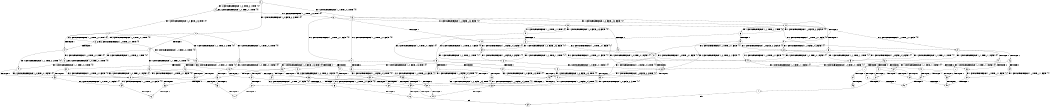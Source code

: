 digraph BCG {
size = "7, 10.5";
center = TRUE;
node [shape = circle];
0 [peripheries = 2];
0 -> 1 [label = "EX !1 !ATOMIC_EXCH_BRANCH (1, +0, FALSE, +0, 3, TRUE) !{0}"];
0 -> 2 [label = "EX !2 !ATOMIC_EXCH_BRANCH (1, +0, TRUE, +0, 1, TRUE) !{0}"];
0 -> 3 [label = "EX !0 !ATOMIC_EXCH_BRANCH (1, +1, TRUE, +0, 2, TRUE) !{0}"];
1 -> 4 [label = "TERMINATE !1"];
1 -> 5 [label = "EX !2 !ATOMIC_EXCH_BRANCH (1, +0, TRUE, +0, 1, TRUE) !{0}"];
1 -> 6 [label = "EX !0 !ATOMIC_EXCH_BRANCH (1, +1, TRUE, +0, 2, TRUE) !{0}"];
2 -> 7 [label = "EX !1 !ATOMIC_EXCH_BRANCH (1, +0, FALSE, +0, 3, TRUE) !{0}"];
2 -> 8 [label = "EX !0 !ATOMIC_EXCH_BRANCH (1, +1, TRUE, +0, 2, TRUE) !{0}"];
2 -> 2 [label = "EX !2 !ATOMIC_EXCH_BRANCH (1, +0, TRUE, +0, 1, TRUE) !{0}"];
3 -> 9 [label = "TERMINATE !0"];
3 -> 10 [label = "EX !1 !ATOMIC_EXCH_BRANCH (1, +0, FALSE, +0, 3, FALSE) !{0}"];
3 -> 11 [label = "EX !2 !ATOMIC_EXCH_BRANCH (1, +0, TRUE, +0, 1, FALSE) !{0}"];
4 -> 12 [label = "EX !2 !ATOMIC_EXCH_BRANCH (1, +0, TRUE, +0, 1, TRUE) !{0}"];
4 -> 13 [label = "EX !0 !ATOMIC_EXCH_BRANCH (1, +1, TRUE, +0, 2, TRUE) !{0}"];
5 -> 14 [label = "TERMINATE !1"];
5 -> 15 [label = "EX !0 !ATOMIC_EXCH_BRANCH (1, +1, TRUE, +0, 2, TRUE) !{0}"];
5 -> 5 [label = "EX !2 !ATOMIC_EXCH_BRANCH (1, +0, TRUE, +0, 1, TRUE) !{0}"];
6 -> 16 [label = "TERMINATE !1"];
6 -> 17 [label = "TERMINATE !0"];
6 -> 18 [label = "EX !2 !ATOMIC_EXCH_BRANCH (1, +0, TRUE, +0, 1, FALSE) !{0}"];
7 -> 14 [label = "TERMINATE !1"];
7 -> 15 [label = "EX !0 !ATOMIC_EXCH_BRANCH (1, +1, TRUE, +0, 2, TRUE) !{0}"];
7 -> 5 [label = "EX !2 !ATOMIC_EXCH_BRANCH (1, +0, TRUE, +0, 1, TRUE) !{0}"];
8 -> 19 [label = "TERMINATE !0"];
8 -> 20 [label = "EX !1 !ATOMIC_EXCH_BRANCH (1, +0, FALSE, +0, 3, FALSE) !{0}"];
8 -> 11 [label = "EX !2 !ATOMIC_EXCH_BRANCH (1, +0, TRUE, +0, 1, FALSE) !{0}"];
9 -> 21 [label = "EX !2 !ATOMIC_EXCH_BRANCH (1, +0, TRUE, +0, 1, FALSE) !{1}"];
9 -> 22 [label = "EX !1 !ATOMIC_EXCH_BRANCH (1, +0, FALSE, +0, 3, FALSE) !{1}"];
10 -> 23 [label = "TERMINATE !0"];
10 -> 24 [label = "EX !2 !ATOMIC_EXCH_BRANCH (1, +0, TRUE, +0, 1, FALSE) !{0}"];
10 -> 25 [label = "EX !1 !ATOMIC_EXCH_BRANCH (1, +1, TRUE, +1, 1, TRUE) !{0}"];
11 -> 26 [label = "TERMINATE !2"];
11 -> 27 [label = "TERMINATE !0"];
11 -> 28 [label = "EX !1 !ATOMIC_EXCH_BRANCH (1, +0, FALSE, +0, 3, TRUE) !{0}"];
12 -> 29 [label = "EX !0 !ATOMIC_EXCH_BRANCH (1, +1, TRUE, +0, 2, TRUE) !{0}"];
12 -> 12 [label = "EX !2 !ATOMIC_EXCH_BRANCH (1, +0, TRUE, +0, 1, TRUE) !{0}"];
13 -> 30 [label = "TERMINATE !0"];
13 -> 31 [label = "EX !2 !ATOMIC_EXCH_BRANCH (1, +0, TRUE, +0, 1, FALSE) !{0}"];
14 -> 29 [label = "EX !0 !ATOMIC_EXCH_BRANCH (1, +1, TRUE, +0, 2, TRUE) !{0}"];
14 -> 12 [label = "EX !2 !ATOMIC_EXCH_BRANCH (1, +0, TRUE, +0, 1, TRUE) !{0}"];
15 -> 32 [label = "TERMINATE !1"];
15 -> 33 [label = "TERMINATE !0"];
15 -> 18 [label = "EX !2 !ATOMIC_EXCH_BRANCH (1, +0, TRUE, +0, 1, FALSE) !{0}"];
16 -> 30 [label = "TERMINATE !0"];
16 -> 31 [label = "EX !2 !ATOMIC_EXCH_BRANCH (1, +0, TRUE, +0, 1, FALSE) !{0}"];
17 -> 34 [label = "TERMINATE !1"];
17 -> 35 [label = "EX !2 !ATOMIC_EXCH_BRANCH (1, +0, TRUE, +0, 1, FALSE) !{1}"];
18 -> 36 [label = "TERMINATE !1"];
18 -> 37 [label = "TERMINATE !2"];
18 -> 38 [label = "TERMINATE !0"];
19 -> 39 [label = "EX !1 !ATOMIC_EXCH_BRANCH (1, +0, FALSE, +0, 3, FALSE) !{1}"];
19 -> 21 [label = "EX !2 !ATOMIC_EXCH_BRANCH (1, +0, TRUE, +0, 1, FALSE) !{1}"];
20 -> 40 [label = "TERMINATE !0"];
20 -> 24 [label = "EX !2 !ATOMIC_EXCH_BRANCH (1, +0, TRUE, +0, 1, FALSE) !{0}"];
20 -> 41 [label = "EX !1 !ATOMIC_EXCH_BRANCH (1, +1, TRUE, +1, 1, TRUE) !{0}"];
21 -> 42 [label = "TERMINATE !2"];
21 -> 43 [label = "EX !1 !ATOMIC_EXCH_BRANCH (1, +0, FALSE, +0, 3, TRUE) !{1}"];
22 -> 44 [label = "EX !2 !ATOMIC_EXCH_BRANCH (1, +0, TRUE, +0, 1, FALSE) !{1}"];
22 -> 45 [label = "EX !1 !ATOMIC_EXCH_BRANCH (1, +1, TRUE, +1, 1, TRUE) !{1}"];
23 -> 44 [label = "EX !2 !ATOMIC_EXCH_BRANCH (1, +0, TRUE, +0, 1, FALSE) !{1}"];
23 -> 45 [label = "EX !1 !ATOMIC_EXCH_BRANCH (1, +1, TRUE, +1, 1, TRUE) !{1}"];
24 -> 46 [label = "TERMINATE !2"];
24 -> 47 [label = "TERMINATE !0"];
24 -> 48 [label = "EX !1 !ATOMIC_EXCH_BRANCH (1, +1, TRUE, +1, 1, FALSE) !{0}"];
25 -> 49 [label = "TERMINATE !0"];
25 -> 50 [label = "EX !2 !ATOMIC_EXCH_BRANCH (1, +0, TRUE, +0, 1, FALSE) !{0}"];
25 -> 10 [label = "EX !1 !ATOMIC_EXCH_BRANCH (1, +0, FALSE, +0, 3, FALSE) !{0}"];
26 -> 51 [label = "TERMINATE !0"];
26 -> 52 [label = "EX !1 !ATOMIC_EXCH_BRANCH (1, +0, FALSE, +0, 3, TRUE) !{0}"];
27 -> 42 [label = "TERMINATE !2"];
27 -> 43 [label = "EX !1 !ATOMIC_EXCH_BRANCH (1, +0, FALSE, +0, 3, TRUE) !{1}"];
28 -> 36 [label = "TERMINATE !1"];
28 -> 37 [label = "TERMINATE !2"];
28 -> 38 [label = "TERMINATE !0"];
29 -> 53 [label = "TERMINATE !0"];
29 -> 31 [label = "EX !2 !ATOMIC_EXCH_BRANCH (1, +0, TRUE, +0, 1, FALSE) !{0}"];
30 -> 54 [label = "EX !2 !ATOMIC_EXCH_BRANCH (1, +0, TRUE, +0, 1, FALSE) !{1}"];
31 -> 55 [label = "TERMINATE !2"];
31 -> 56 [label = "TERMINATE !0"];
32 -> 53 [label = "TERMINATE !0"];
32 -> 31 [label = "EX !2 !ATOMIC_EXCH_BRANCH (1, +0, TRUE, +0, 1, FALSE) !{0}"];
33 -> 57 [label = "TERMINATE !1"];
33 -> 35 [label = "EX !2 !ATOMIC_EXCH_BRANCH (1, +0, TRUE, +0, 1, FALSE) !{1}"];
34 -> 58 [label = "EX !2 !ATOMIC_EXCH_BRANCH (1, +0, TRUE, +0, 1, FALSE) !{2}"];
35 -> 59 [label = "TERMINATE !1"];
35 -> 60 [label = "TERMINATE !2"];
36 -> 55 [label = "TERMINATE !2"];
36 -> 56 [label = "TERMINATE !0"];
37 -> 61 [label = "TERMINATE !1"];
37 -> 62 [label = "TERMINATE !0"];
38 -> 59 [label = "TERMINATE !1"];
38 -> 60 [label = "TERMINATE !2"];
39 -> 44 [label = "EX !2 !ATOMIC_EXCH_BRANCH (1, +0, TRUE, +0, 1, FALSE) !{1}"];
39 -> 63 [label = "EX !1 !ATOMIC_EXCH_BRANCH (1, +1, TRUE, +1, 1, TRUE) !{1}"];
40 -> 44 [label = "EX !2 !ATOMIC_EXCH_BRANCH (1, +0, TRUE, +0, 1, FALSE) !{1}"];
40 -> 63 [label = "EX !1 !ATOMIC_EXCH_BRANCH (1, +1, TRUE, +1, 1, TRUE) !{1}"];
41 -> 64 [label = "TERMINATE !0"];
41 -> 50 [label = "EX !2 !ATOMIC_EXCH_BRANCH (1, +0, TRUE, +0, 1, FALSE) !{0}"];
41 -> 20 [label = "EX !1 !ATOMIC_EXCH_BRANCH (1, +0, FALSE, +0, 3, FALSE) !{0}"];
42 -> 65 [label = "EX !1 !ATOMIC_EXCH_BRANCH (1, +0, FALSE, +0, 3, TRUE) !{1}"];
43 -> 59 [label = "TERMINATE !1"];
43 -> 60 [label = "TERMINATE !2"];
44 -> 66 [label = "TERMINATE !2"];
44 -> 67 [label = "EX !1 !ATOMIC_EXCH_BRANCH (1, +1, TRUE, +1, 1, FALSE) !{1}"];
45 -> 68 [label = "EX !2 !ATOMIC_EXCH_BRANCH (1, +0, TRUE, +0, 1, FALSE) !{1}"];
45 -> 22 [label = "EX !1 !ATOMIC_EXCH_BRANCH (1, +0, FALSE, +0, 3, FALSE) !{1}"];
46 -> 69 [label = "TERMINATE !0"];
46 -> 70 [label = "EX !1 !ATOMIC_EXCH_BRANCH (1, +1, TRUE, +1, 1, FALSE) !{0}"];
47 -> 66 [label = "TERMINATE !2"];
47 -> 67 [label = "EX !1 !ATOMIC_EXCH_BRANCH (1, +1, TRUE, +1, 1, FALSE) !{1}"];
48 -> 71 [label = "TERMINATE !1"];
48 -> 72 [label = "TERMINATE !2"];
48 -> 73 [label = "TERMINATE !0"];
49 -> 68 [label = "EX !2 !ATOMIC_EXCH_BRANCH (1, +0, TRUE, +0, 1, FALSE) !{1}"];
49 -> 22 [label = "EX !1 !ATOMIC_EXCH_BRANCH (1, +0, FALSE, +0, 3, FALSE) !{1}"];
50 -> 74 [label = "TERMINATE !2"];
50 -> 75 [label = "TERMINATE !0"];
50 -> 28 [label = "EX !1 !ATOMIC_EXCH_BRANCH (1, +0, FALSE, +0, 3, TRUE) !{0}"];
51 -> 65 [label = "EX !1 !ATOMIC_EXCH_BRANCH (1, +0, FALSE, +0, 3, TRUE) !{1}"];
52 -> 61 [label = "TERMINATE !1"];
52 -> 62 [label = "TERMINATE !0"];
53 -> 54 [label = "EX !2 !ATOMIC_EXCH_BRANCH (1, +0, TRUE, +0, 1, FALSE) !{1}"];
54 -> 76 [label = "TERMINATE !2"];
55 -> 77 [label = "TERMINATE !0"];
56 -> 76 [label = "TERMINATE !2"];
57 -> 58 [label = "EX !2 !ATOMIC_EXCH_BRANCH (1, +0, TRUE, +0, 1, FALSE) !{2}"];
58 -> 78 [label = "TERMINATE !2"];
59 -> 78 [label = "TERMINATE !2"];
60 -> 79 [label = "TERMINATE !1"];
61 -> 77 [label = "TERMINATE !0"];
62 -> 79 [label = "TERMINATE !1"];
63 -> 68 [label = "EX !2 !ATOMIC_EXCH_BRANCH (1, +0, TRUE, +0, 1, FALSE) !{1}"];
63 -> 39 [label = "EX !1 !ATOMIC_EXCH_BRANCH (1, +0, FALSE, +0, 3, FALSE) !{1}"];
64 -> 68 [label = "EX !2 !ATOMIC_EXCH_BRANCH (1, +0, TRUE, +0, 1, FALSE) !{1}"];
64 -> 39 [label = "EX !1 !ATOMIC_EXCH_BRANCH (1, +0, FALSE, +0, 3, FALSE) !{1}"];
65 -> 79 [label = "TERMINATE !1"];
66 -> 80 [label = "EX !1 !ATOMIC_EXCH_BRANCH (1, +1, TRUE, +1, 1, FALSE) !{1}"];
67 -> 81 [label = "TERMINATE !1"];
67 -> 82 [label = "TERMINATE !2"];
68 -> 83 [label = "TERMINATE !2"];
68 -> 43 [label = "EX !1 !ATOMIC_EXCH_BRANCH (1, +0, FALSE, +0, 3, TRUE) !{1}"];
69 -> 80 [label = "EX !1 !ATOMIC_EXCH_BRANCH (1, +1, TRUE, +1, 1, FALSE) !{1}"];
70 -> 84 [label = "TERMINATE !1"];
70 -> 85 [label = "TERMINATE !0"];
71 -> 86 [label = "TERMINATE !2"];
71 -> 87 [label = "TERMINATE !0"];
72 -> 84 [label = "TERMINATE !1"];
72 -> 85 [label = "TERMINATE !0"];
73 -> 81 [label = "TERMINATE !1"];
73 -> 82 [label = "TERMINATE !2"];
74 -> 88 [label = "TERMINATE !0"];
74 -> 52 [label = "EX !1 !ATOMIC_EXCH_BRANCH (1, +0, FALSE, +0, 3, TRUE) !{0}"];
75 -> 83 [label = "TERMINATE !2"];
75 -> 43 [label = "EX !1 !ATOMIC_EXCH_BRANCH (1, +0, FALSE, +0, 3, TRUE) !{1}"];
78 -> 89 [label = "exit"];
80 -> 90 [label = "TERMINATE !1"];
81 -> 91 [label = "TERMINATE !2"];
82 -> 90 [label = "TERMINATE !1"];
83 -> 65 [label = "EX !1 !ATOMIC_EXCH_BRANCH (1, +0, FALSE, +0, 3, TRUE) !{1}"];
84 -> 92 [label = "TERMINATE !0"];
85 -> 90 [label = "TERMINATE !1"];
86 -> 92 [label = "TERMINATE !0"];
87 -> 93 [label = "TERMINATE !2"];
88 -> 65 [label = "EX !1 !ATOMIC_EXCH_BRANCH (1, +0, FALSE, +0, 3, TRUE) !{1}"];
91 -> 89 [label = "exit"];
}
